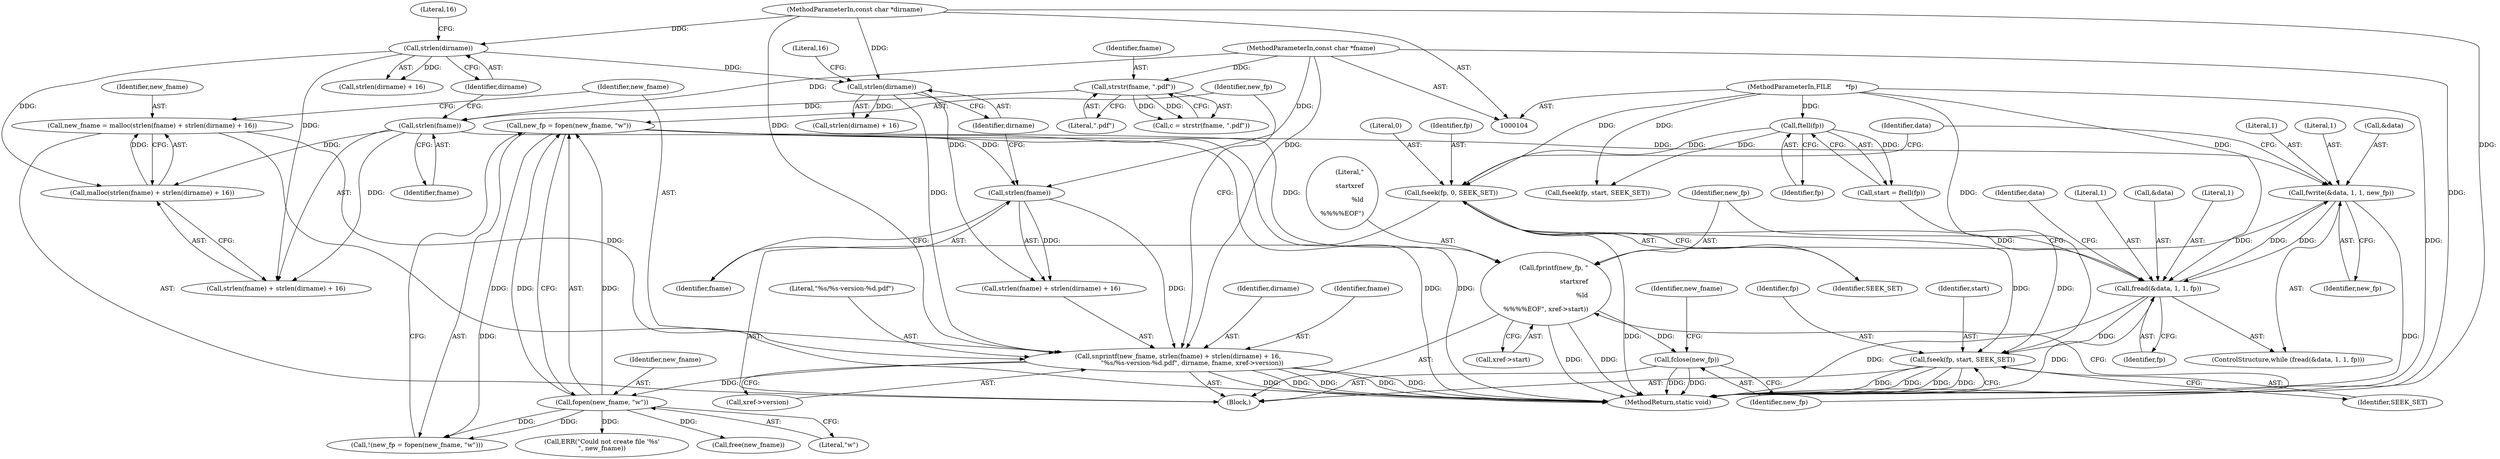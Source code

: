 digraph "1_pdfresurrect_0c4120fffa3dffe97b95c486a120eded82afe8a6_0@API" {
"1000183" [label="(Call,fwrite(&data, 1, 1, new_fp))"];
"1000177" [label="(Call,fread(&data, 1, 1, fp))"];
"1000183" [label="(Call,fwrite(&data, 1, 1, new_fp))"];
"1000156" [label="(Call,new_fp = fopen(new_fname, \"w\"))"];
"1000158" [label="(Call,fopen(new_fname, \"w\"))"];
"1000139" [label="(Call,snprintf(new_fname, strlen(fname) + strlen(dirname) + 16,\n              \"%s/%s-version-%d.pdf\", dirname, fname, xref->version))"];
"1000129" [label="(Call,new_fname = malloc(strlen(fname) + strlen(dirname) + 16))"];
"1000131" [label="(Call,malloc(strlen(fname) + strlen(dirname) + 16))"];
"1000133" [label="(Call,strlen(fname))"];
"1000122" [label="(Call,strstr(fname, \".pdf\"))"];
"1000106" [label="(MethodParameterIn,const char *fname)"];
"1000136" [label="(Call,strlen(dirname))"];
"1000107" [label="(MethodParameterIn,const char *dirname)"];
"1000142" [label="(Call,strlen(fname))"];
"1000145" [label="(Call,strlen(dirname))"];
"1000172" [label="(Call,fseek(fp, 0, SEEK_SET))"];
"1000117" [label="(Call,ftell(fp))"];
"1000105" [label="(MethodParameterIn,FILE       *fp)"];
"1000189" [label="(Call,fprintf(new_fp, \"\r\nstartxref\r\n%ld\r\n%%%%EOF\", xref->start))"];
"1000195" [label="(Call,fclose(new_fp))"];
"1000199" [label="(Call,fseek(fp, start, SEEK_SET))"];
"1000200" [label="(Identifier,fp)"];
"1000201" [label="(Identifier,start)"];
"1000185" [label="(Identifier,data)"];
"1000179" [label="(Identifier,data)"];
"1000181" [label="(Literal,1)"];
"1000105" [label="(MethodParameterIn,FILE       *fp)"];
"1000178" [label="(Call,&data)"];
"1000131" [label="(Call,malloc(strlen(fname) + strlen(dirname) + 16))"];
"1000124" [label="(Literal,\".pdf\")"];
"1000184" [label="(Call,&data)"];
"1000107" [label="(MethodParameterIn,const char *dirname)"];
"1000129" [label="(Call,new_fname = malloc(strlen(fname) + strlen(dirname) + 16))"];
"1000197" [label="(Call,free(new_fname))"];
"1000118" [label="(Identifier,fp)"];
"1000191" [label="(Literal,\"\r\nstartxref\r\n%ld\r\n%%%%EOF\")"];
"1000141" [label="(Call,strlen(fname) + strlen(dirname) + 16)"];
"1000159" [label="(Identifier,new_fname)"];
"1000138" [label="(Literal,16)"];
"1000149" [label="(Identifier,dirname)"];
"1000160" [label="(Literal,\"w\")"];
"1000188" [label="(Identifier,new_fp)"];
"1000142" [label="(Call,strlen(fname))"];
"1000183" [label="(Call,fwrite(&data, 1, 1, new_fp))"];
"1000186" [label="(Literal,1)"];
"1000180" [label="(Literal,1)"];
"1000155" [label="(Call,!(new_fp = fopen(new_fname, \"w\")))"];
"1000190" [label="(Identifier,new_fp)"];
"1000187" [label="(Literal,1)"];
"1000106" [label="(MethodParameterIn,const char *fname)"];
"1000134" [label="(Identifier,fname)"];
"1000140" [label="(Identifier,new_fname)"];
"1000199" [label="(Call,fseek(fp, start, SEEK_SET))"];
"1000202" [label="(Identifier,SEEK_SET)"];
"1000158" [label="(Call,fopen(new_fname, \"w\"))"];
"1000156" [label="(Call,new_fp = fopen(new_fname, \"w\"))"];
"1000151" [label="(Call,xref->version)"];
"1000176" [label="(ControlStructure,while (fread(&data, 1, 1, fp)))"];
"1000130" [label="(Identifier,new_fname)"];
"1000172" [label="(Call,fseek(fp, 0, SEEK_SET))"];
"1000162" [label="(Call,ERR(\"Could not create file '%s'\n\", new_fname))"];
"1000150" [label="(Identifier,fname)"];
"1000133" [label="(Call,strlen(fname))"];
"1000135" [label="(Call,strlen(dirname) + 16)"];
"1000165" [label="(Call,fseek(fp, start, SEEK_SET))"];
"1000203" [label="(MethodReturn,static void)"];
"1000117" [label="(Call,ftell(fp))"];
"1000143" [label="(Identifier,fname)"];
"1000122" [label="(Call,strstr(fname, \".pdf\"))"];
"1000123" [label="(Identifier,fname)"];
"1000147" [label="(Literal,16)"];
"1000145" [label="(Call,strlen(dirname))"];
"1000109" [label="(Block,)"];
"1000148" [label="(Literal,\"%s/%s-version-%d.pdf\")"];
"1000174" [label="(Literal,0)"];
"1000196" [label="(Identifier,new_fp)"];
"1000192" [label="(Call,xref->start)"];
"1000173" [label="(Identifier,fp)"];
"1000115" [label="(Call,start = ftell(fp))"];
"1000177" [label="(Call,fread(&data, 1, 1, fp))"];
"1000157" [label="(Identifier,new_fp)"];
"1000144" [label="(Call,strlen(dirname) + 16)"];
"1000139" [label="(Call,snprintf(new_fname, strlen(fname) + strlen(dirname) + 16,\n              \"%s/%s-version-%d.pdf\", dirname, fname, xref->version))"];
"1000175" [label="(Identifier,SEEK_SET)"];
"1000189" [label="(Call,fprintf(new_fp, \"\r\nstartxref\r\n%ld\r\n%%%%EOF\", xref->start))"];
"1000132" [label="(Call,strlen(fname) + strlen(dirname) + 16)"];
"1000137" [label="(Identifier,dirname)"];
"1000146" [label="(Identifier,dirname)"];
"1000195" [label="(Call,fclose(new_fp))"];
"1000198" [label="(Identifier,new_fname)"];
"1000136" [label="(Call,strlen(dirname))"];
"1000182" [label="(Identifier,fp)"];
"1000120" [label="(Call,c = strstr(fname, \".pdf\"))"];
"1000183" -> "1000176"  [label="AST: "];
"1000183" -> "1000188"  [label="CFG: "];
"1000184" -> "1000183"  [label="AST: "];
"1000186" -> "1000183"  [label="AST: "];
"1000187" -> "1000183"  [label="AST: "];
"1000188" -> "1000183"  [label="AST: "];
"1000179" -> "1000183"  [label="CFG: "];
"1000183" -> "1000203"  [label="DDG: "];
"1000183" -> "1000177"  [label="DDG: "];
"1000177" -> "1000183"  [label="DDG: "];
"1000156" -> "1000183"  [label="DDG: "];
"1000183" -> "1000189"  [label="DDG: "];
"1000177" -> "1000176"  [label="AST: "];
"1000177" -> "1000182"  [label="CFG: "];
"1000178" -> "1000177"  [label="AST: "];
"1000180" -> "1000177"  [label="AST: "];
"1000181" -> "1000177"  [label="AST: "];
"1000182" -> "1000177"  [label="AST: "];
"1000185" -> "1000177"  [label="CFG: "];
"1000190" -> "1000177"  [label="CFG: "];
"1000177" -> "1000203"  [label="DDG: "];
"1000177" -> "1000203"  [label="DDG: "];
"1000172" -> "1000177"  [label="DDG: "];
"1000105" -> "1000177"  [label="DDG: "];
"1000177" -> "1000199"  [label="DDG: "];
"1000156" -> "1000155"  [label="AST: "];
"1000156" -> "1000158"  [label="CFG: "];
"1000157" -> "1000156"  [label="AST: "];
"1000158" -> "1000156"  [label="AST: "];
"1000155" -> "1000156"  [label="CFG: "];
"1000156" -> "1000203"  [label="DDG: "];
"1000156" -> "1000203"  [label="DDG: "];
"1000156" -> "1000155"  [label="DDG: "];
"1000158" -> "1000156"  [label="DDG: "];
"1000158" -> "1000156"  [label="DDG: "];
"1000156" -> "1000189"  [label="DDG: "];
"1000158" -> "1000160"  [label="CFG: "];
"1000159" -> "1000158"  [label="AST: "];
"1000160" -> "1000158"  [label="AST: "];
"1000158" -> "1000155"  [label="DDG: "];
"1000158" -> "1000155"  [label="DDG: "];
"1000139" -> "1000158"  [label="DDG: "];
"1000158" -> "1000162"  [label="DDG: "];
"1000158" -> "1000197"  [label="DDG: "];
"1000139" -> "1000109"  [label="AST: "];
"1000139" -> "1000151"  [label="CFG: "];
"1000140" -> "1000139"  [label="AST: "];
"1000141" -> "1000139"  [label="AST: "];
"1000148" -> "1000139"  [label="AST: "];
"1000149" -> "1000139"  [label="AST: "];
"1000150" -> "1000139"  [label="AST: "];
"1000151" -> "1000139"  [label="AST: "];
"1000157" -> "1000139"  [label="CFG: "];
"1000139" -> "1000203"  [label="DDG: "];
"1000139" -> "1000203"  [label="DDG: "];
"1000139" -> "1000203"  [label="DDG: "];
"1000139" -> "1000203"  [label="DDG: "];
"1000139" -> "1000203"  [label="DDG: "];
"1000129" -> "1000139"  [label="DDG: "];
"1000142" -> "1000139"  [label="DDG: "];
"1000145" -> "1000139"  [label="DDG: "];
"1000107" -> "1000139"  [label="DDG: "];
"1000106" -> "1000139"  [label="DDG: "];
"1000129" -> "1000109"  [label="AST: "];
"1000129" -> "1000131"  [label="CFG: "];
"1000130" -> "1000129"  [label="AST: "];
"1000131" -> "1000129"  [label="AST: "];
"1000140" -> "1000129"  [label="CFG: "];
"1000129" -> "1000203"  [label="DDG: "];
"1000131" -> "1000129"  [label="DDG: "];
"1000131" -> "1000132"  [label="CFG: "];
"1000132" -> "1000131"  [label="AST: "];
"1000133" -> "1000131"  [label="DDG: "];
"1000136" -> "1000131"  [label="DDG: "];
"1000133" -> "1000132"  [label="AST: "];
"1000133" -> "1000134"  [label="CFG: "];
"1000134" -> "1000133"  [label="AST: "];
"1000137" -> "1000133"  [label="CFG: "];
"1000133" -> "1000132"  [label="DDG: "];
"1000122" -> "1000133"  [label="DDG: "];
"1000106" -> "1000133"  [label="DDG: "];
"1000133" -> "1000142"  [label="DDG: "];
"1000122" -> "1000120"  [label="AST: "];
"1000122" -> "1000124"  [label="CFG: "];
"1000123" -> "1000122"  [label="AST: "];
"1000124" -> "1000122"  [label="AST: "];
"1000120" -> "1000122"  [label="CFG: "];
"1000122" -> "1000120"  [label="DDG: "];
"1000122" -> "1000120"  [label="DDG: "];
"1000106" -> "1000122"  [label="DDG: "];
"1000106" -> "1000104"  [label="AST: "];
"1000106" -> "1000203"  [label="DDG: "];
"1000106" -> "1000142"  [label="DDG: "];
"1000136" -> "1000135"  [label="AST: "];
"1000136" -> "1000137"  [label="CFG: "];
"1000137" -> "1000136"  [label="AST: "];
"1000138" -> "1000136"  [label="CFG: "];
"1000136" -> "1000132"  [label="DDG: "];
"1000136" -> "1000135"  [label="DDG: "];
"1000107" -> "1000136"  [label="DDG: "];
"1000136" -> "1000145"  [label="DDG: "];
"1000107" -> "1000104"  [label="AST: "];
"1000107" -> "1000203"  [label="DDG: "];
"1000107" -> "1000145"  [label="DDG: "];
"1000142" -> "1000141"  [label="AST: "];
"1000142" -> "1000143"  [label="CFG: "];
"1000143" -> "1000142"  [label="AST: "];
"1000146" -> "1000142"  [label="CFG: "];
"1000142" -> "1000141"  [label="DDG: "];
"1000145" -> "1000144"  [label="AST: "];
"1000145" -> "1000146"  [label="CFG: "];
"1000146" -> "1000145"  [label="AST: "];
"1000147" -> "1000145"  [label="CFG: "];
"1000145" -> "1000141"  [label="DDG: "];
"1000145" -> "1000144"  [label="DDG: "];
"1000172" -> "1000109"  [label="AST: "];
"1000172" -> "1000175"  [label="CFG: "];
"1000173" -> "1000172"  [label="AST: "];
"1000174" -> "1000172"  [label="AST: "];
"1000175" -> "1000172"  [label="AST: "];
"1000179" -> "1000172"  [label="CFG: "];
"1000172" -> "1000203"  [label="DDG: "];
"1000117" -> "1000172"  [label="DDG: "];
"1000105" -> "1000172"  [label="DDG: "];
"1000172" -> "1000199"  [label="DDG: "];
"1000117" -> "1000115"  [label="AST: "];
"1000117" -> "1000118"  [label="CFG: "];
"1000118" -> "1000117"  [label="AST: "];
"1000115" -> "1000117"  [label="CFG: "];
"1000117" -> "1000115"  [label="DDG: "];
"1000105" -> "1000117"  [label="DDG: "];
"1000117" -> "1000165"  [label="DDG: "];
"1000105" -> "1000104"  [label="AST: "];
"1000105" -> "1000203"  [label="DDG: "];
"1000105" -> "1000165"  [label="DDG: "];
"1000105" -> "1000199"  [label="DDG: "];
"1000189" -> "1000109"  [label="AST: "];
"1000189" -> "1000192"  [label="CFG: "];
"1000190" -> "1000189"  [label="AST: "];
"1000191" -> "1000189"  [label="AST: "];
"1000192" -> "1000189"  [label="AST: "];
"1000196" -> "1000189"  [label="CFG: "];
"1000189" -> "1000203"  [label="DDG: "];
"1000189" -> "1000203"  [label="DDG: "];
"1000189" -> "1000195"  [label="DDG: "];
"1000195" -> "1000109"  [label="AST: "];
"1000195" -> "1000196"  [label="CFG: "];
"1000196" -> "1000195"  [label="AST: "];
"1000198" -> "1000195"  [label="CFG: "];
"1000195" -> "1000203"  [label="DDG: "];
"1000195" -> "1000203"  [label="DDG: "];
"1000199" -> "1000109"  [label="AST: "];
"1000199" -> "1000202"  [label="CFG: "];
"1000200" -> "1000199"  [label="AST: "];
"1000201" -> "1000199"  [label="AST: "];
"1000202" -> "1000199"  [label="AST: "];
"1000203" -> "1000199"  [label="CFG: "];
"1000199" -> "1000203"  [label="DDG: "];
"1000199" -> "1000203"  [label="DDG: "];
"1000199" -> "1000203"  [label="DDG: "];
"1000199" -> "1000203"  [label="DDG: "];
"1000115" -> "1000199"  [label="DDG: "];
}

